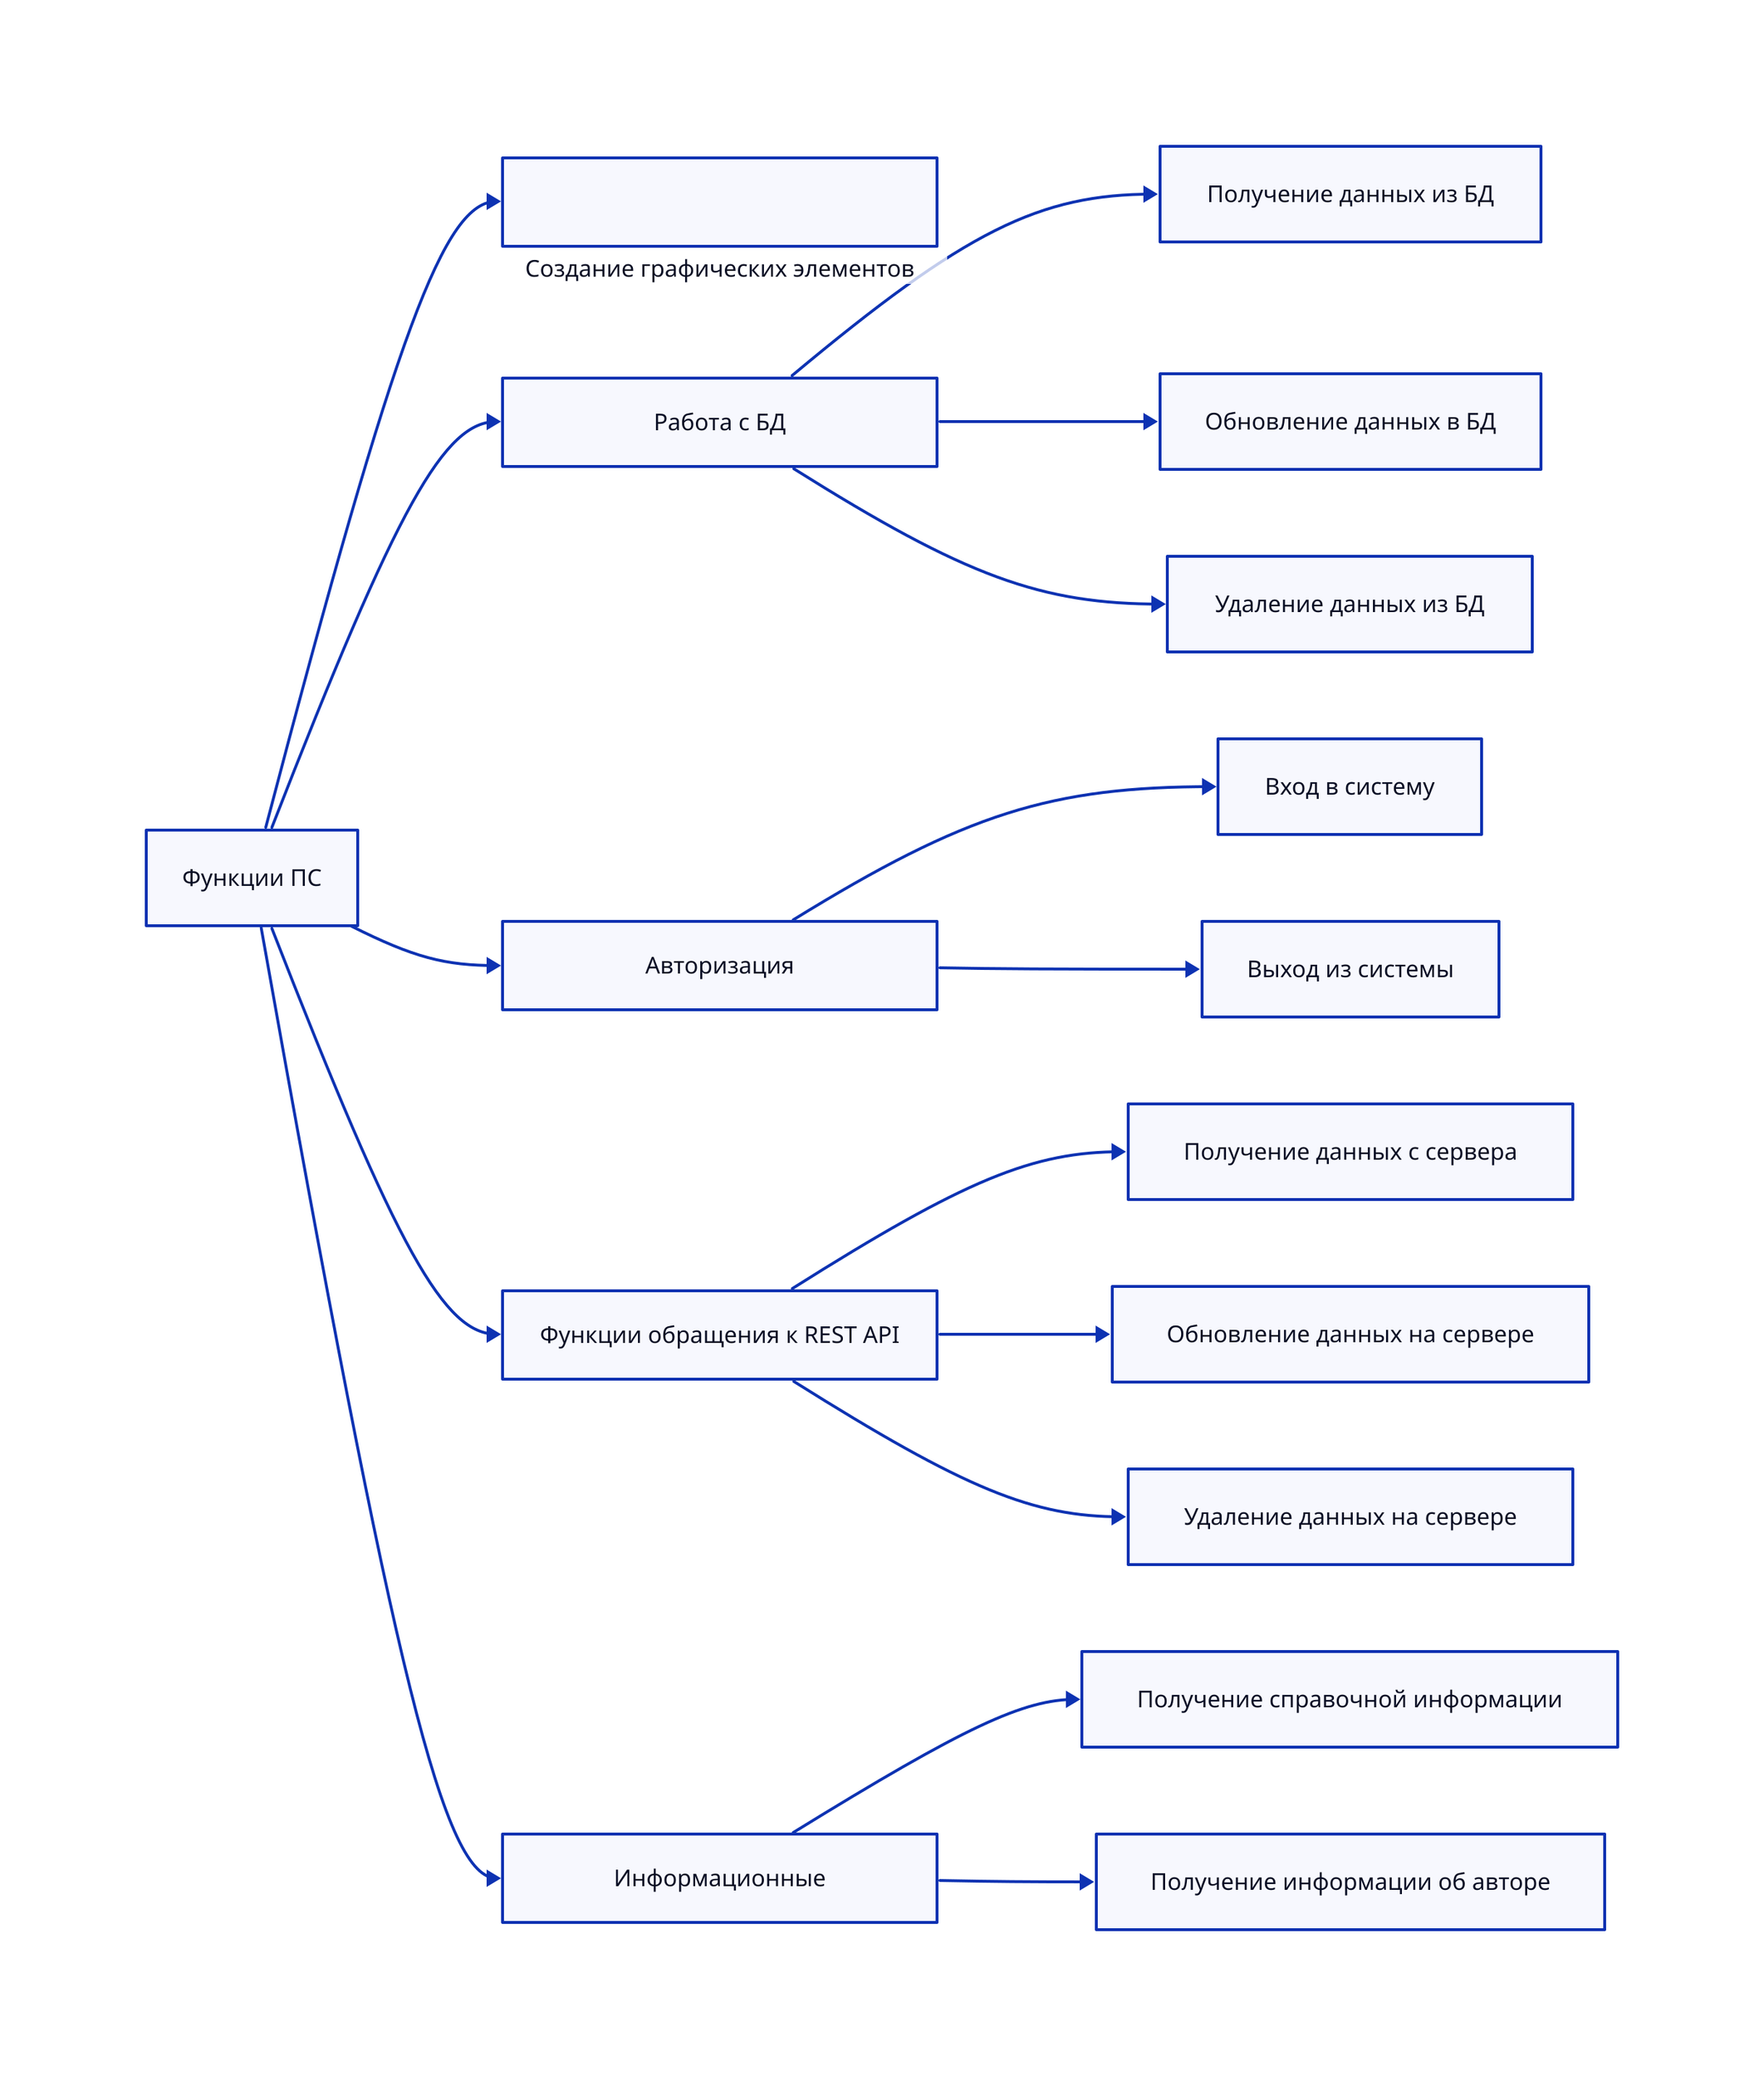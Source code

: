 direction: right

f: "Функции ПС"

gui: "Создание графических элементов" {
  width: 300
}

db: "Работа с БД" {
  width: 300
}
gdb: "Получение данных из БД"
udb: "Обновление данных в БД"
ddb: "Удаление данных из БД"
db -> gdb
db -> udb
db -> ddb

au: "Авторизация" {
  width: 300
}
lg: "Вход в систему"
lgo: "Выход из системы"
au -> lg
au -> lgo

clapi: "Функции обращения к REST API" {
  width: 300
}
gin: "Получение данных с сервера"
uin: "Обновление данных на сервере"
din: "Удаление данных на сервере"
clapi -> gin
clapi -> uin
clapi -> din

inf: "Информационные" {
  width: 300
}
spr: "Получение справочной информации"
ain: "Получение информации об авторе"
inf -> spr
inf -> ain


f -> db
f -> au
f -> gui
f -> clapi
f -> inf
